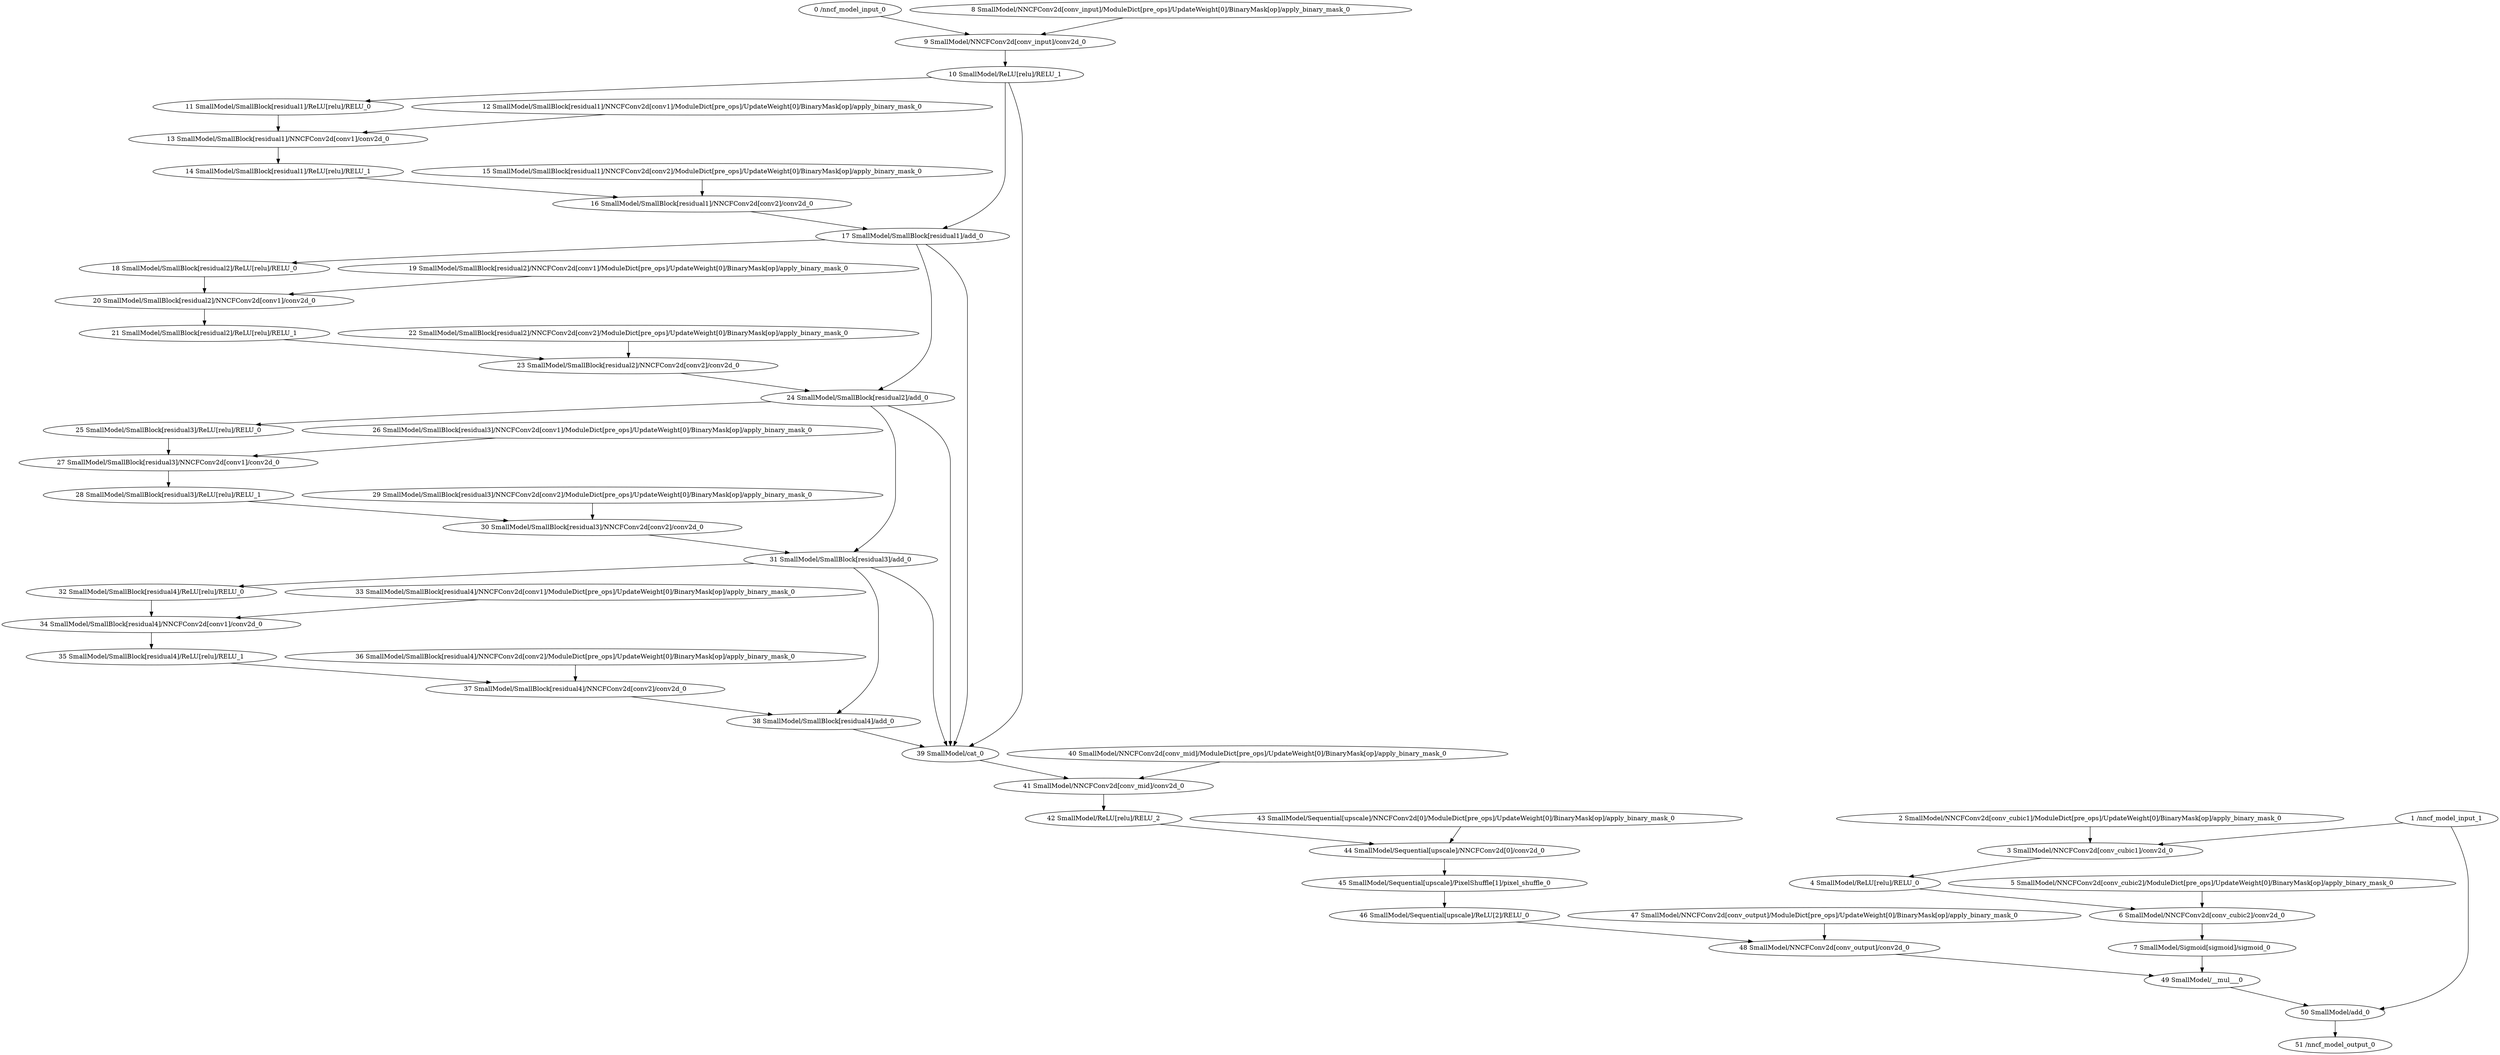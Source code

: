 strict digraph  {
"0 /nncf_model_input_0" [id=0, type=nncf_model_input];
"1 /nncf_model_input_1" [id=1, type=nncf_model_input];
"2 SmallModel/NNCFConv2d[conv_cubic1]/ModuleDict[pre_ops]/UpdateWeight[0]/BinaryMask[op]/apply_binary_mask_0" [id=2, type=apply_binary_mask];
"3 SmallModel/NNCFConv2d[conv_cubic1]/conv2d_0" [id=3, type=conv2d];
"4 SmallModel/ReLU[relu]/RELU_0" [id=4, type=RELU];
"5 SmallModel/NNCFConv2d[conv_cubic2]/ModuleDict[pre_ops]/UpdateWeight[0]/BinaryMask[op]/apply_binary_mask_0" [id=5, type=apply_binary_mask];
"6 SmallModel/NNCFConv2d[conv_cubic2]/conv2d_0" [id=6, type=conv2d];
"7 SmallModel/Sigmoid[sigmoid]/sigmoid_0" [id=7, type=sigmoid];
"8 SmallModel/NNCFConv2d[conv_input]/ModuleDict[pre_ops]/UpdateWeight[0]/BinaryMask[op]/apply_binary_mask_0" [id=8, type=apply_binary_mask];
"9 SmallModel/NNCFConv2d[conv_input]/conv2d_0" [id=9, type=conv2d];
"10 SmallModel/ReLU[relu]/RELU_1" [id=10, type=RELU];
"11 SmallModel/SmallBlock[residual1]/ReLU[relu]/RELU_0" [id=11, type=RELU];
"12 SmallModel/SmallBlock[residual1]/NNCFConv2d[conv1]/ModuleDict[pre_ops]/UpdateWeight[0]/BinaryMask[op]/apply_binary_mask_0" [id=12, type=apply_binary_mask];
"13 SmallModel/SmallBlock[residual1]/NNCFConv2d[conv1]/conv2d_0" [id=13, type=conv2d];
"14 SmallModel/SmallBlock[residual1]/ReLU[relu]/RELU_1" [id=14, type=RELU];
"15 SmallModel/SmallBlock[residual1]/NNCFConv2d[conv2]/ModuleDict[pre_ops]/UpdateWeight[0]/BinaryMask[op]/apply_binary_mask_0" [id=15, type=apply_binary_mask];
"16 SmallModel/SmallBlock[residual1]/NNCFConv2d[conv2]/conv2d_0" [id=16, type=conv2d];
"17 SmallModel/SmallBlock[residual1]/add_0" [id=17, type=add];
"18 SmallModel/SmallBlock[residual2]/ReLU[relu]/RELU_0" [id=18, type=RELU];
"19 SmallModel/SmallBlock[residual2]/NNCFConv2d[conv1]/ModuleDict[pre_ops]/UpdateWeight[0]/BinaryMask[op]/apply_binary_mask_0" [id=19, type=apply_binary_mask];
"20 SmallModel/SmallBlock[residual2]/NNCFConv2d[conv1]/conv2d_0" [id=20, type=conv2d];
"21 SmallModel/SmallBlock[residual2]/ReLU[relu]/RELU_1" [id=21, type=RELU];
"22 SmallModel/SmallBlock[residual2]/NNCFConv2d[conv2]/ModuleDict[pre_ops]/UpdateWeight[0]/BinaryMask[op]/apply_binary_mask_0" [id=22, type=apply_binary_mask];
"23 SmallModel/SmallBlock[residual2]/NNCFConv2d[conv2]/conv2d_0" [id=23, type=conv2d];
"24 SmallModel/SmallBlock[residual2]/add_0" [id=24, type=add];
"25 SmallModel/SmallBlock[residual3]/ReLU[relu]/RELU_0" [id=25, type=RELU];
"26 SmallModel/SmallBlock[residual3]/NNCFConv2d[conv1]/ModuleDict[pre_ops]/UpdateWeight[0]/BinaryMask[op]/apply_binary_mask_0" [id=26, type=apply_binary_mask];
"27 SmallModel/SmallBlock[residual3]/NNCFConv2d[conv1]/conv2d_0" [id=27, type=conv2d];
"28 SmallModel/SmallBlock[residual3]/ReLU[relu]/RELU_1" [id=28, type=RELU];
"29 SmallModel/SmallBlock[residual3]/NNCFConv2d[conv2]/ModuleDict[pre_ops]/UpdateWeight[0]/BinaryMask[op]/apply_binary_mask_0" [id=29, type=apply_binary_mask];
"30 SmallModel/SmallBlock[residual3]/NNCFConv2d[conv2]/conv2d_0" [id=30, type=conv2d];
"31 SmallModel/SmallBlock[residual3]/add_0" [id=31, type=add];
"32 SmallModel/SmallBlock[residual4]/ReLU[relu]/RELU_0" [id=32, type=RELU];
"33 SmallModel/SmallBlock[residual4]/NNCFConv2d[conv1]/ModuleDict[pre_ops]/UpdateWeight[0]/BinaryMask[op]/apply_binary_mask_0" [id=33, type=apply_binary_mask];
"34 SmallModel/SmallBlock[residual4]/NNCFConv2d[conv1]/conv2d_0" [id=34, type=conv2d];
"35 SmallModel/SmallBlock[residual4]/ReLU[relu]/RELU_1" [id=35, type=RELU];
"36 SmallModel/SmallBlock[residual4]/NNCFConv2d[conv2]/ModuleDict[pre_ops]/UpdateWeight[0]/BinaryMask[op]/apply_binary_mask_0" [id=36, type=apply_binary_mask];
"37 SmallModel/SmallBlock[residual4]/NNCFConv2d[conv2]/conv2d_0" [id=37, type=conv2d];
"38 SmallModel/SmallBlock[residual4]/add_0" [id=38, type=add];
"39 SmallModel/cat_0" [id=39, type=cat];
"40 SmallModel/NNCFConv2d[conv_mid]/ModuleDict[pre_ops]/UpdateWeight[0]/BinaryMask[op]/apply_binary_mask_0" [id=40, type=apply_binary_mask];
"41 SmallModel/NNCFConv2d[conv_mid]/conv2d_0" [id=41, type=conv2d];
"42 SmallModel/ReLU[relu]/RELU_2" [id=42, type=RELU];
"43 SmallModel/Sequential[upscale]/NNCFConv2d[0]/ModuleDict[pre_ops]/UpdateWeight[0]/BinaryMask[op]/apply_binary_mask_0" [id=43, type=apply_binary_mask];
"44 SmallModel/Sequential[upscale]/NNCFConv2d[0]/conv2d_0" [id=44, type=conv2d];
"45 SmallModel/Sequential[upscale]/PixelShuffle[1]/pixel_shuffle_0" [id=45, type=pixel_shuffle];
"46 SmallModel/Sequential[upscale]/ReLU[2]/RELU_0" [id=46, type=RELU];
"47 SmallModel/NNCFConv2d[conv_output]/ModuleDict[pre_ops]/UpdateWeight[0]/BinaryMask[op]/apply_binary_mask_0" [id=47, type=apply_binary_mask];
"48 SmallModel/NNCFConv2d[conv_output]/conv2d_0" [id=48, type=conv2d];
"49 SmallModel/__mul___0" [id=49, type=__mul__];
"50 SmallModel/add_0" [id=50, type=add];
"51 /nncf_model_output_0" [id=51, type=nncf_model_output];
"0 /nncf_model_input_0" -> "9 SmallModel/NNCFConv2d[conv_input]/conv2d_0";
"1 /nncf_model_input_1" -> "3 SmallModel/NNCFConv2d[conv_cubic1]/conv2d_0";
"2 SmallModel/NNCFConv2d[conv_cubic1]/ModuleDict[pre_ops]/UpdateWeight[0]/BinaryMask[op]/apply_binary_mask_0" -> "3 SmallModel/NNCFConv2d[conv_cubic1]/conv2d_0";
"3 SmallModel/NNCFConv2d[conv_cubic1]/conv2d_0" -> "4 SmallModel/ReLU[relu]/RELU_0";
"4 SmallModel/ReLU[relu]/RELU_0" -> "6 SmallModel/NNCFConv2d[conv_cubic2]/conv2d_0";
"5 SmallModel/NNCFConv2d[conv_cubic2]/ModuleDict[pre_ops]/UpdateWeight[0]/BinaryMask[op]/apply_binary_mask_0" -> "6 SmallModel/NNCFConv2d[conv_cubic2]/conv2d_0";
"6 SmallModel/NNCFConv2d[conv_cubic2]/conv2d_0" -> "7 SmallModel/Sigmoid[sigmoid]/sigmoid_0";
"8 SmallModel/NNCFConv2d[conv_input]/ModuleDict[pre_ops]/UpdateWeight[0]/BinaryMask[op]/apply_binary_mask_0" -> "9 SmallModel/NNCFConv2d[conv_input]/conv2d_0";
"1 /nncf_model_input_1" -> "50 SmallModel/add_0";
"7 SmallModel/Sigmoid[sigmoid]/sigmoid_0" -> "49 SmallModel/__mul___0";
"9 SmallModel/NNCFConv2d[conv_input]/conv2d_0" -> "10 SmallModel/ReLU[relu]/RELU_1";
"10 SmallModel/ReLU[relu]/RELU_1" -> "11 SmallModel/SmallBlock[residual1]/ReLU[relu]/RELU_0";
"10 SmallModel/ReLU[relu]/RELU_1" -> "17 SmallModel/SmallBlock[residual1]/add_0";
"10 SmallModel/ReLU[relu]/RELU_1" -> "39 SmallModel/cat_0";
"11 SmallModel/SmallBlock[residual1]/ReLU[relu]/RELU_0" -> "13 SmallModel/SmallBlock[residual1]/NNCFConv2d[conv1]/conv2d_0";
"12 SmallModel/SmallBlock[residual1]/NNCFConv2d[conv1]/ModuleDict[pre_ops]/UpdateWeight[0]/BinaryMask[op]/apply_binary_mask_0" -> "13 SmallModel/SmallBlock[residual1]/NNCFConv2d[conv1]/conv2d_0";
"13 SmallModel/SmallBlock[residual1]/NNCFConv2d[conv1]/conv2d_0" -> "14 SmallModel/SmallBlock[residual1]/ReLU[relu]/RELU_1";
"14 SmallModel/SmallBlock[residual1]/ReLU[relu]/RELU_1" -> "16 SmallModel/SmallBlock[residual1]/NNCFConv2d[conv2]/conv2d_0";
"15 SmallModel/SmallBlock[residual1]/NNCFConv2d[conv2]/ModuleDict[pre_ops]/UpdateWeight[0]/BinaryMask[op]/apply_binary_mask_0" -> "16 SmallModel/SmallBlock[residual1]/NNCFConv2d[conv2]/conv2d_0";
"16 SmallModel/SmallBlock[residual1]/NNCFConv2d[conv2]/conv2d_0" -> "17 SmallModel/SmallBlock[residual1]/add_0";
"17 SmallModel/SmallBlock[residual1]/add_0" -> "18 SmallModel/SmallBlock[residual2]/ReLU[relu]/RELU_0";
"17 SmallModel/SmallBlock[residual1]/add_0" -> "24 SmallModel/SmallBlock[residual2]/add_0";
"17 SmallModel/SmallBlock[residual1]/add_0" -> "39 SmallModel/cat_0";
"18 SmallModel/SmallBlock[residual2]/ReLU[relu]/RELU_0" -> "20 SmallModel/SmallBlock[residual2]/NNCFConv2d[conv1]/conv2d_0";
"19 SmallModel/SmallBlock[residual2]/NNCFConv2d[conv1]/ModuleDict[pre_ops]/UpdateWeight[0]/BinaryMask[op]/apply_binary_mask_0" -> "20 SmallModel/SmallBlock[residual2]/NNCFConv2d[conv1]/conv2d_0";
"20 SmallModel/SmallBlock[residual2]/NNCFConv2d[conv1]/conv2d_0" -> "21 SmallModel/SmallBlock[residual2]/ReLU[relu]/RELU_1";
"21 SmallModel/SmallBlock[residual2]/ReLU[relu]/RELU_1" -> "23 SmallModel/SmallBlock[residual2]/NNCFConv2d[conv2]/conv2d_0";
"22 SmallModel/SmallBlock[residual2]/NNCFConv2d[conv2]/ModuleDict[pre_ops]/UpdateWeight[0]/BinaryMask[op]/apply_binary_mask_0" -> "23 SmallModel/SmallBlock[residual2]/NNCFConv2d[conv2]/conv2d_0";
"23 SmallModel/SmallBlock[residual2]/NNCFConv2d[conv2]/conv2d_0" -> "24 SmallModel/SmallBlock[residual2]/add_0";
"24 SmallModel/SmallBlock[residual2]/add_0" -> "25 SmallModel/SmallBlock[residual3]/ReLU[relu]/RELU_0";
"24 SmallModel/SmallBlock[residual2]/add_0" -> "31 SmallModel/SmallBlock[residual3]/add_0";
"24 SmallModel/SmallBlock[residual2]/add_0" -> "39 SmallModel/cat_0";
"25 SmallModel/SmallBlock[residual3]/ReLU[relu]/RELU_0" -> "27 SmallModel/SmallBlock[residual3]/NNCFConv2d[conv1]/conv2d_0";
"26 SmallModel/SmallBlock[residual3]/NNCFConv2d[conv1]/ModuleDict[pre_ops]/UpdateWeight[0]/BinaryMask[op]/apply_binary_mask_0" -> "27 SmallModel/SmallBlock[residual3]/NNCFConv2d[conv1]/conv2d_0";
"27 SmallModel/SmallBlock[residual3]/NNCFConv2d[conv1]/conv2d_0" -> "28 SmallModel/SmallBlock[residual3]/ReLU[relu]/RELU_1";
"28 SmallModel/SmallBlock[residual3]/ReLU[relu]/RELU_1" -> "30 SmallModel/SmallBlock[residual3]/NNCFConv2d[conv2]/conv2d_0";
"29 SmallModel/SmallBlock[residual3]/NNCFConv2d[conv2]/ModuleDict[pre_ops]/UpdateWeight[0]/BinaryMask[op]/apply_binary_mask_0" -> "30 SmallModel/SmallBlock[residual3]/NNCFConv2d[conv2]/conv2d_0";
"30 SmallModel/SmallBlock[residual3]/NNCFConv2d[conv2]/conv2d_0" -> "31 SmallModel/SmallBlock[residual3]/add_0";
"31 SmallModel/SmallBlock[residual3]/add_0" -> "32 SmallModel/SmallBlock[residual4]/ReLU[relu]/RELU_0";
"31 SmallModel/SmallBlock[residual3]/add_0" -> "38 SmallModel/SmallBlock[residual4]/add_0";
"31 SmallModel/SmallBlock[residual3]/add_0" -> "39 SmallModel/cat_0";
"32 SmallModel/SmallBlock[residual4]/ReLU[relu]/RELU_0" -> "34 SmallModel/SmallBlock[residual4]/NNCFConv2d[conv1]/conv2d_0";
"33 SmallModel/SmallBlock[residual4]/NNCFConv2d[conv1]/ModuleDict[pre_ops]/UpdateWeight[0]/BinaryMask[op]/apply_binary_mask_0" -> "34 SmallModel/SmallBlock[residual4]/NNCFConv2d[conv1]/conv2d_0";
"34 SmallModel/SmallBlock[residual4]/NNCFConv2d[conv1]/conv2d_0" -> "35 SmallModel/SmallBlock[residual4]/ReLU[relu]/RELU_1";
"35 SmallModel/SmallBlock[residual4]/ReLU[relu]/RELU_1" -> "37 SmallModel/SmallBlock[residual4]/NNCFConv2d[conv2]/conv2d_0";
"36 SmallModel/SmallBlock[residual4]/NNCFConv2d[conv2]/ModuleDict[pre_ops]/UpdateWeight[0]/BinaryMask[op]/apply_binary_mask_0" -> "37 SmallModel/SmallBlock[residual4]/NNCFConv2d[conv2]/conv2d_0";
"37 SmallModel/SmallBlock[residual4]/NNCFConv2d[conv2]/conv2d_0" -> "38 SmallModel/SmallBlock[residual4]/add_0";
"38 SmallModel/SmallBlock[residual4]/add_0" -> "39 SmallModel/cat_0";
"39 SmallModel/cat_0" -> "41 SmallModel/NNCFConv2d[conv_mid]/conv2d_0";
"40 SmallModel/NNCFConv2d[conv_mid]/ModuleDict[pre_ops]/UpdateWeight[0]/BinaryMask[op]/apply_binary_mask_0" -> "41 SmallModel/NNCFConv2d[conv_mid]/conv2d_0";
"41 SmallModel/NNCFConv2d[conv_mid]/conv2d_0" -> "42 SmallModel/ReLU[relu]/RELU_2";
"42 SmallModel/ReLU[relu]/RELU_2" -> "44 SmallModel/Sequential[upscale]/NNCFConv2d[0]/conv2d_0";
"43 SmallModel/Sequential[upscale]/NNCFConv2d[0]/ModuleDict[pre_ops]/UpdateWeight[0]/BinaryMask[op]/apply_binary_mask_0" -> "44 SmallModel/Sequential[upscale]/NNCFConv2d[0]/conv2d_0";
"44 SmallModel/Sequential[upscale]/NNCFConv2d[0]/conv2d_0" -> "45 SmallModel/Sequential[upscale]/PixelShuffle[1]/pixel_shuffle_0";
"45 SmallModel/Sequential[upscale]/PixelShuffle[1]/pixel_shuffle_0" -> "46 SmallModel/Sequential[upscale]/ReLU[2]/RELU_0";
"46 SmallModel/Sequential[upscale]/ReLU[2]/RELU_0" -> "48 SmallModel/NNCFConv2d[conv_output]/conv2d_0";
"47 SmallModel/NNCFConv2d[conv_output]/ModuleDict[pre_ops]/UpdateWeight[0]/BinaryMask[op]/apply_binary_mask_0" -> "48 SmallModel/NNCFConv2d[conv_output]/conv2d_0";
"48 SmallModel/NNCFConv2d[conv_output]/conv2d_0" -> "49 SmallModel/__mul___0";
"49 SmallModel/__mul___0" -> "50 SmallModel/add_0";
"50 SmallModel/add_0" -> "51 /nncf_model_output_0";
}
